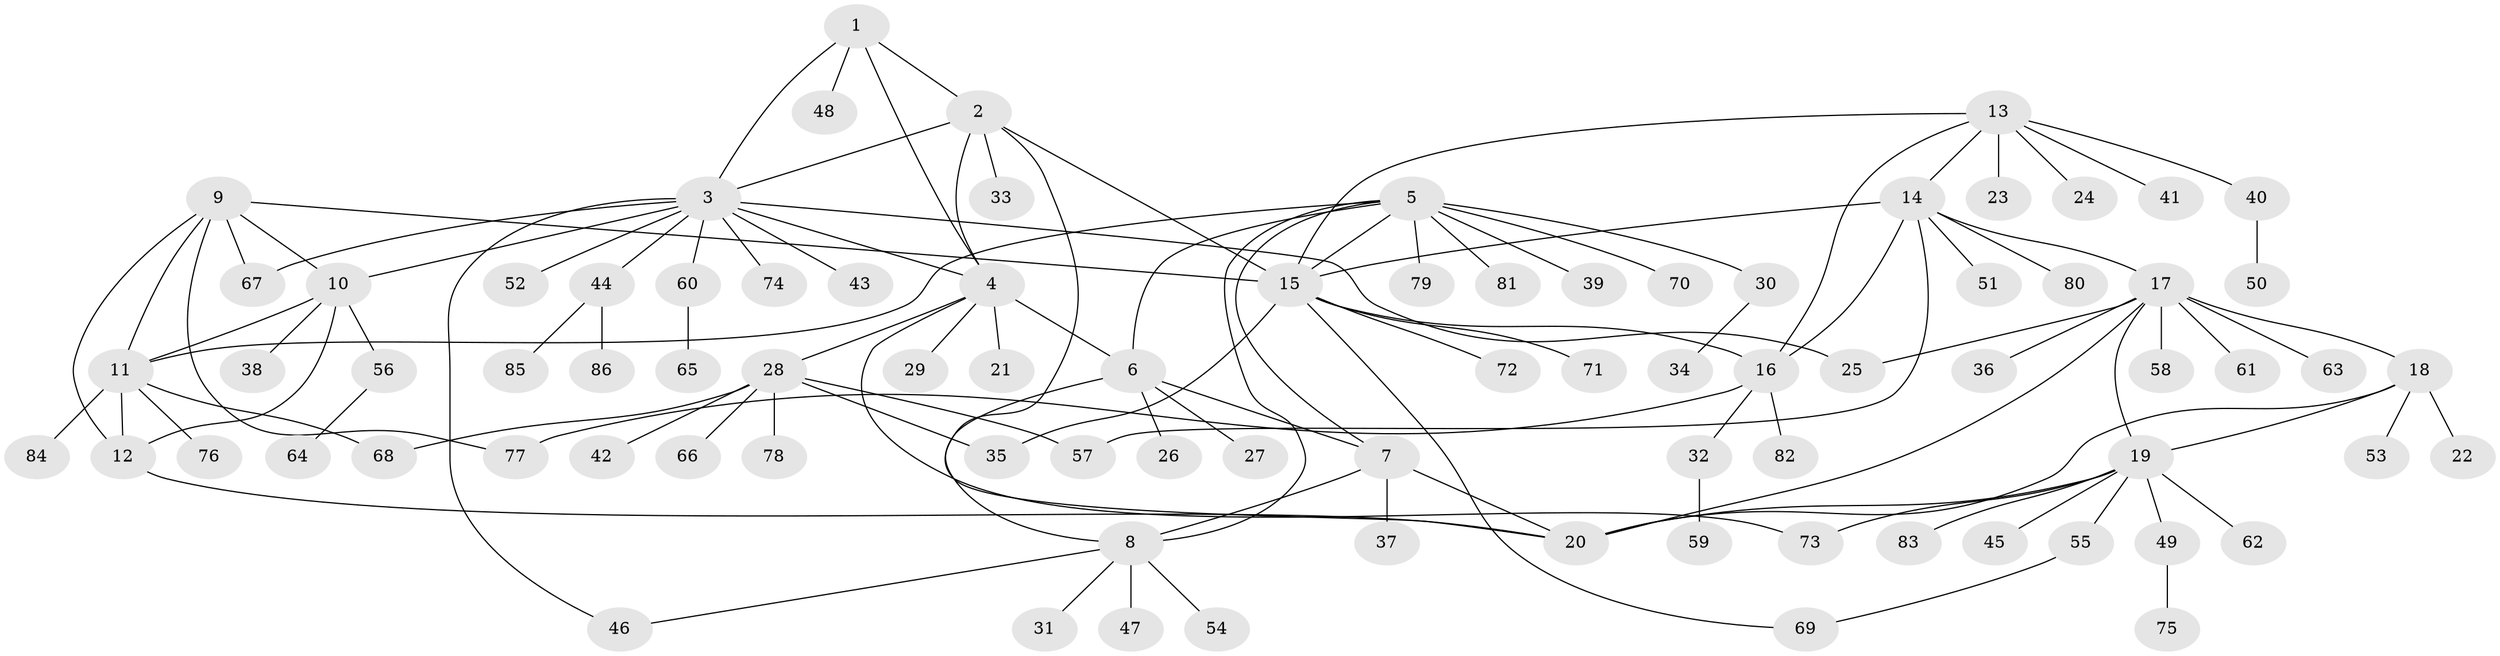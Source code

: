 // coarse degree distribution, {3: 0.019230769230769232, 5: 0.09615384615384616, 11: 0.019230769230769232, 7: 0.038461538461538464, 9: 0.038461538461538464, 4: 0.07692307692307693, 6: 0.07692307692307693, 8: 0.019230769230769232, 1: 0.4807692307692308, 2: 0.1346153846153846}
// Generated by graph-tools (version 1.1) at 2025/52/03/04/25 22:52:11]
// undirected, 86 vertices, 115 edges
graph export_dot {
  node [color=gray90,style=filled];
  1;
  2;
  3;
  4;
  5;
  6;
  7;
  8;
  9;
  10;
  11;
  12;
  13;
  14;
  15;
  16;
  17;
  18;
  19;
  20;
  21;
  22;
  23;
  24;
  25;
  26;
  27;
  28;
  29;
  30;
  31;
  32;
  33;
  34;
  35;
  36;
  37;
  38;
  39;
  40;
  41;
  42;
  43;
  44;
  45;
  46;
  47;
  48;
  49;
  50;
  51;
  52;
  53;
  54;
  55;
  56;
  57;
  58;
  59;
  60;
  61;
  62;
  63;
  64;
  65;
  66;
  67;
  68;
  69;
  70;
  71;
  72;
  73;
  74;
  75;
  76;
  77;
  78;
  79;
  80;
  81;
  82;
  83;
  84;
  85;
  86;
  1 -- 2;
  1 -- 3;
  1 -- 4;
  1 -- 48;
  2 -- 3;
  2 -- 4;
  2 -- 15;
  2 -- 20;
  2 -- 33;
  3 -- 4;
  3 -- 10;
  3 -- 25;
  3 -- 43;
  3 -- 44;
  3 -- 46;
  3 -- 52;
  3 -- 60;
  3 -- 67;
  3 -- 74;
  4 -- 6;
  4 -- 21;
  4 -- 28;
  4 -- 29;
  4 -- 73;
  5 -- 6;
  5 -- 7;
  5 -- 8;
  5 -- 11;
  5 -- 15;
  5 -- 30;
  5 -- 39;
  5 -- 70;
  5 -- 79;
  5 -- 81;
  6 -- 7;
  6 -- 8;
  6 -- 26;
  6 -- 27;
  7 -- 8;
  7 -- 20;
  7 -- 37;
  8 -- 31;
  8 -- 46;
  8 -- 47;
  8 -- 54;
  9 -- 10;
  9 -- 11;
  9 -- 12;
  9 -- 15;
  9 -- 67;
  9 -- 77;
  10 -- 11;
  10 -- 12;
  10 -- 38;
  10 -- 56;
  11 -- 12;
  11 -- 68;
  11 -- 76;
  11 -- 84;
  12 -- 20;
  13 -- 14;
  13 -- 15;
  13 -- 16;
  13 -- 23;
  13 -- 24;
  13 -- 40;
  13 -- 41;
  14 -- 15;
  14 -- 16;
  14 -- 17;
  14 -- 51;
  14 -- 57;
  14 -- 80;
  15 -- 16;
  15 -- 35;
  15 -- 69;
  15 -- 71;
  15 -- 72;
  16 -- 32;
  16 -- 77;
  16 -- 82;
  17 -- 18;
  17 -- 19;
  17 -- 20;
  17 -- 25;
  17 -- 36;
  17 -- 58;
  17 -- 61;
  17 -- 63;
  18 -- 19;
  18 -- 20;
  18 -- 22;
  18 -- 53;
  19 -- 20;
  19 -- 45;
  19 -- 49;
  19 -- 55;
  19 -- 62;
  19 -- 73;
  19 -- 83;
  28 -- 35;
  28 -- 42;
  28 -- 57;
  28 -- 66;
  28 -- 68;
  28 -- 78;
  30 -- 34;
  32 -- 59;
  40 -- 50;
  44 -- 85;
  44 -- 86;
  49 -- 75;
  55 -- 69;
  56 -- 64;
  60 -- 65;
}

